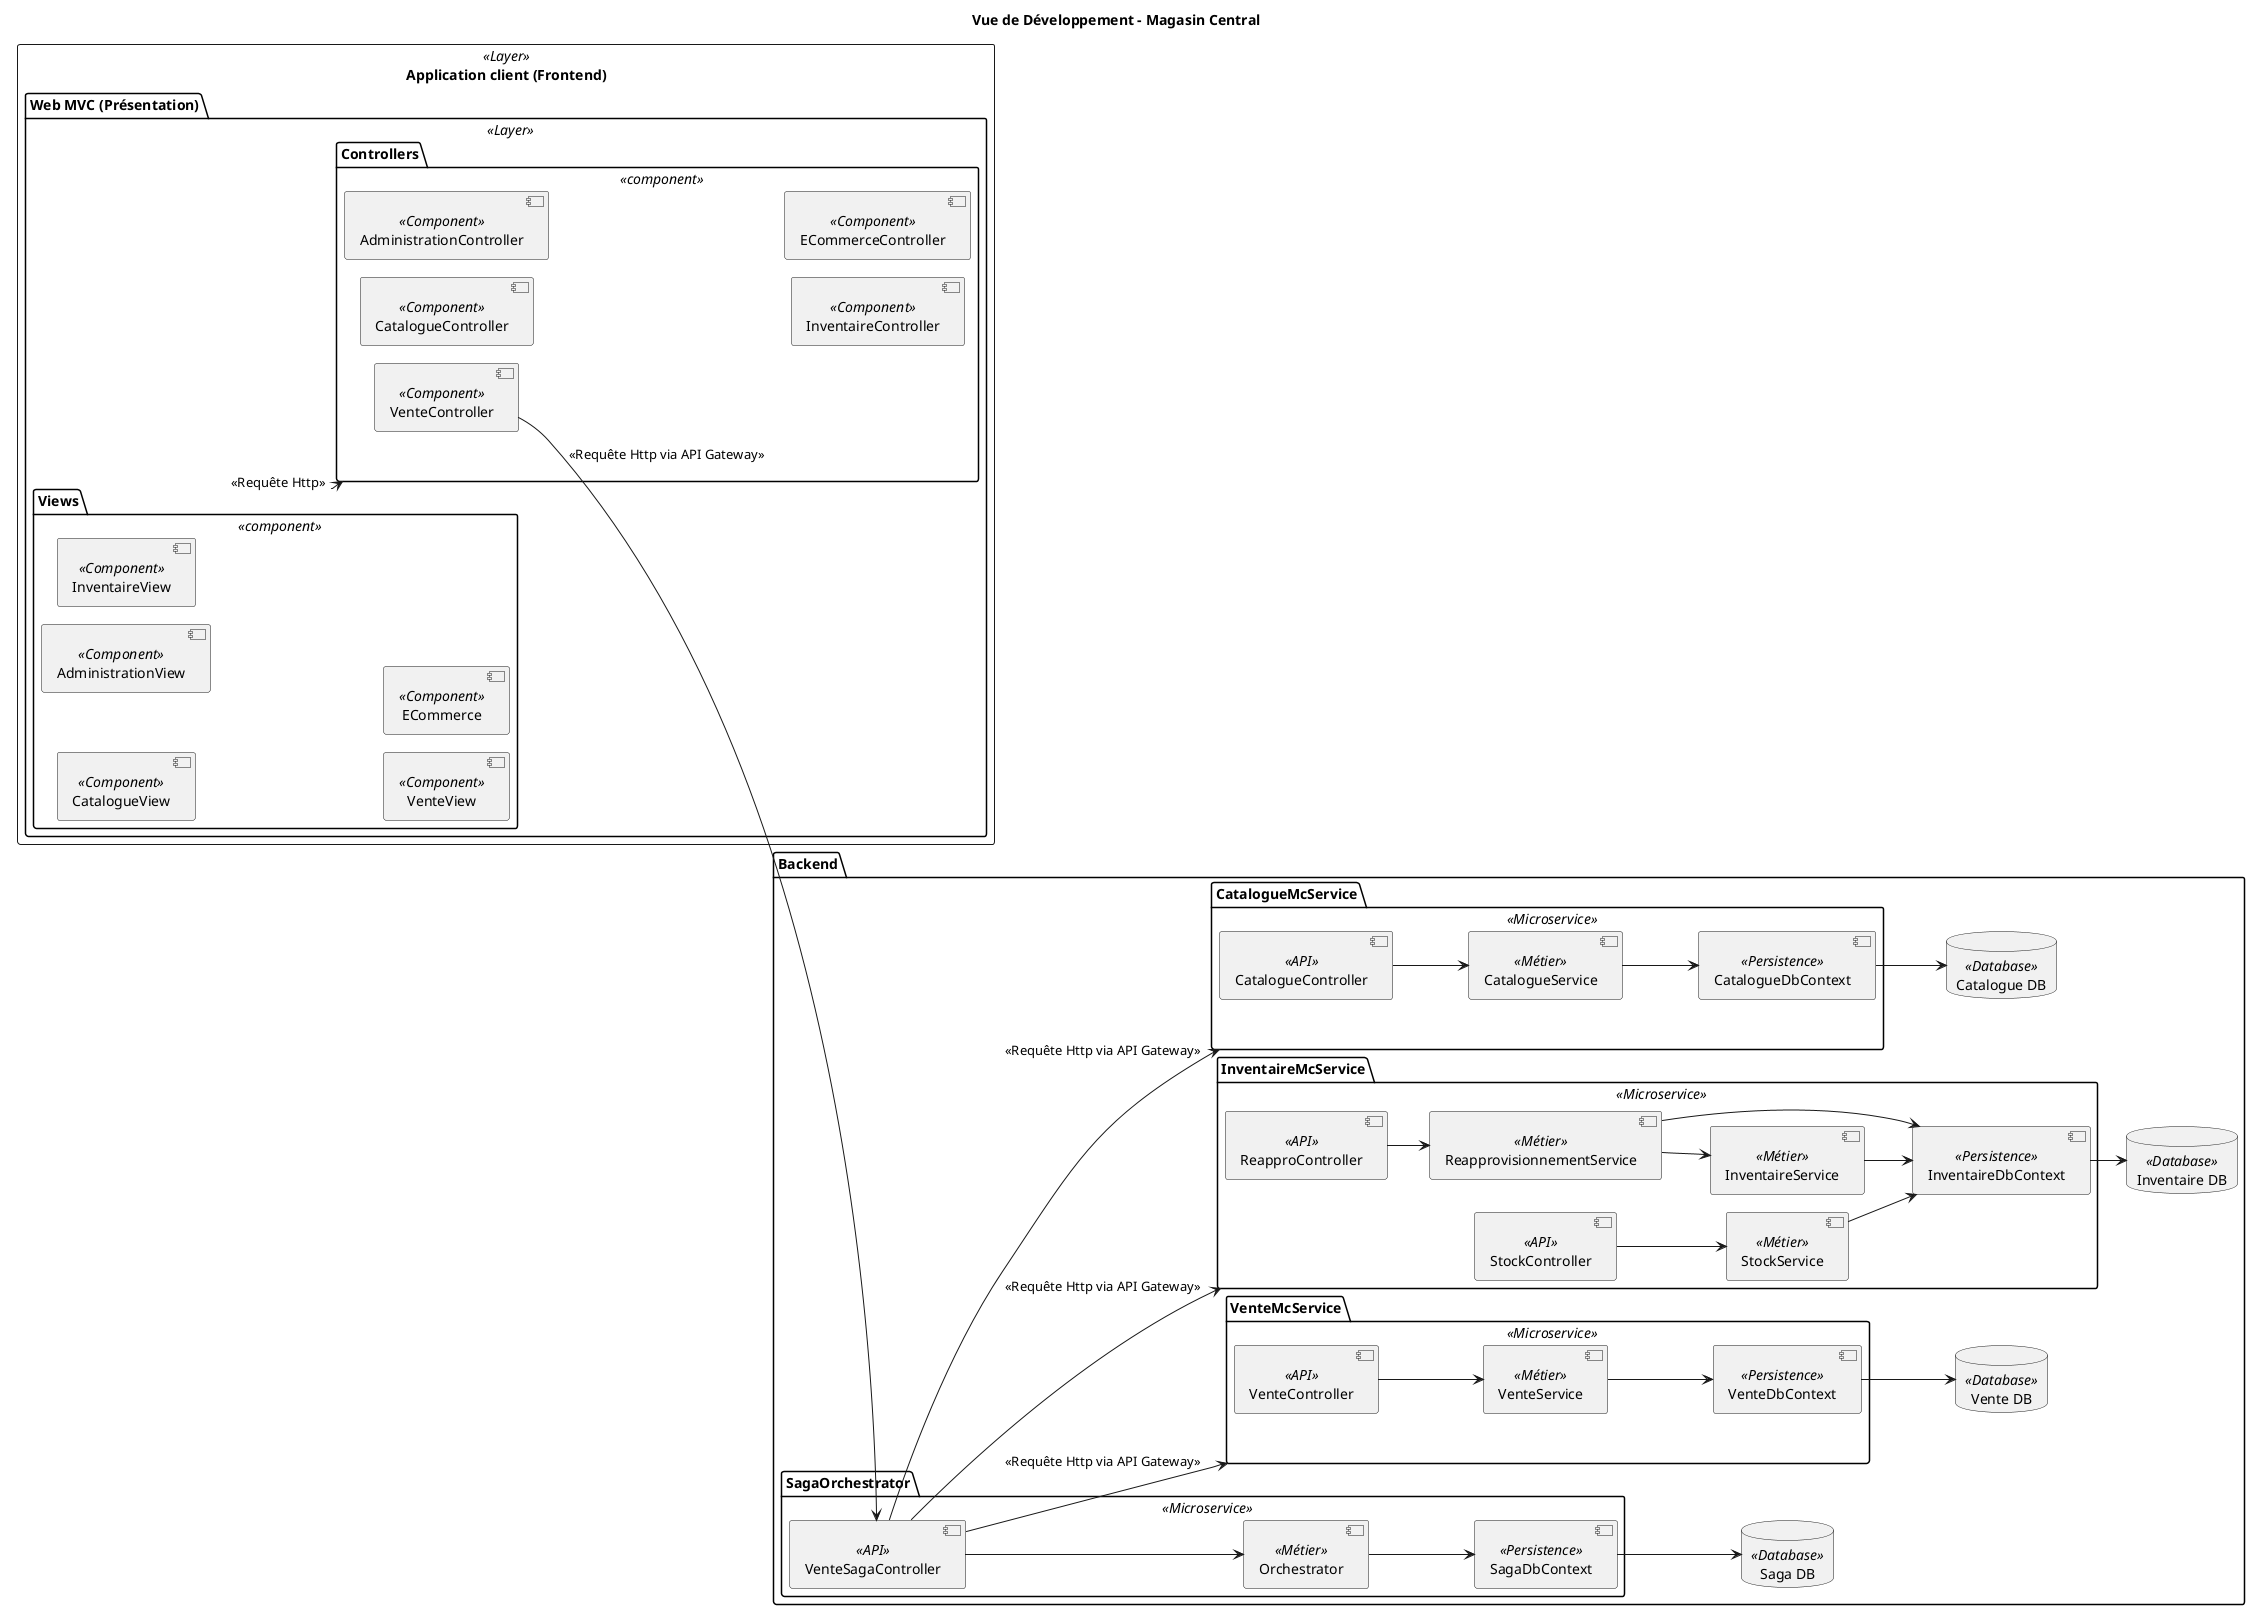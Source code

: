 @startuml VueDéveloppement_MagasinCentral
title Vue de Développement - Magasin Central
!pragma layout smetana
left to right direction

skinparam component {
  horizontalSpacing 30
  verticalSpacing 20
}
skinparam package {
  padding 20
}

rectangle "Application client (Frontend)" as clientApp <<Layer>> {
  package "Web MVC (Présentation)" as WebMVC <<Layer>> {
    package "Views" as view <<component>> {
      [CatalogueView] <<Component>>
      [AdministrationView] <<Component>>
      [InventaireView] <<Component>>
      [VenteView] <<Component>>
      [ECommerce] <<Component>>
    }

    package "Controllers" as controller <<component>> {
      [CatalogueController] <<Component>> as CatalogueControllerClient
      [AdministrationController] <<Component>>
      [InventaireController] <<Component>>
      [ECommerceController] <<Component>>
      [VenteController] <<Component>> as VenteControllerClient
    }
  }

  view -down-> controller : <<Requête Http>>
}

package "Backend" {
  database "Saga DB" as sagaDb <<Database>>
  database "Vente DB" as venteDb <<Database>>
  database "Inventaire DB" as inventaireDb <<Database>>
  database "Catalogue DB" as catalogueDb <<Database>>

  package "SagaOrchestrator" as sagaService <<Microservice>> {
    [VenteSagaController] <<API>>
    [Orchestrator] <<Métier>>
    [SagaDbContext] <<Persistence>>
    VenteSagaController --> Orchestrator
    Orchestrator --> SagaDbContext
    SagaDbContext --> sagaDb
  }

  package "VenteMcService" as venteMcService <<Microservice>> {
    [VenteController] <<API>>
    [VenteService] <<Métier>>
    [VenteDbContext] <<Persistence>>
    VenteController --> VenteService
    VenteService --> VenteDbContext
    VenteDbContext --> venteDb
  }

  package "InventaireMcService" as inventaireMcService <<Microservice>> {
    [ReapproController] <<API>>
    [StockController] <<API>>
    [ReapprovisionnementService] <<Métier>>
    [StockService] <<Métier>>
    [InventaireService] <<Métier>>
    [InventaireDbContext] <<Persistence>>
    ReapproController --> ReapprovisionnementService
    StockController --> StockService
    ReapprovisionnementService --> InventaireService
    ReapprovisionnementService --> InventaireDbContext
    StockService --> InventaireDbContext
    InventaireService --> InventaireDbContext
    InventaireDbContext --> inventaireDb
  }

  package "CatalogueMcService" as catalogueMcService <<Microservice>> {
    [CatalogueController] <<API>>
    [CatalogueService] <<Métier>>
    [CatalogueDbContext] <<Persistence>>
    CatalogueController --> CatalogueService
    CatalogueService --> CatalogueDbContext
    CatalogueDbContext --> catalogueDb
  }
}


VenteControllerClient --> VenteSagaController : <<Requête Http via API Gateway>>
VenteSagaController --> venteMcService : <<Requête Http via API Gateway>>
VenteSagaController --> inventaireMcService : <<Requête Http via API Gateway>>
VenteSagaController --> catalogueMcService : <<Requête Http via API Gateway>>

@enduml
